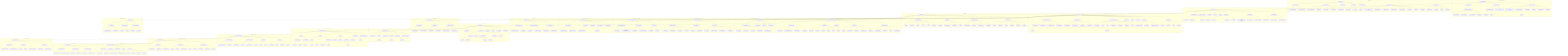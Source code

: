 graph TD
    subgraph "REST API Core Concepts"
        REST["REST Architecture"] --> PRINCIPLES["REST Principles"]
        PRINCIPLES --> STATELESS["Statelessness"]
        PRINCIPLES --> UNIFORM["Uniform Interface"]
        PRINCIPLES --> CACHEABLE["Cacheability"]
        PRINCIPLES --> LAYERED["Layered System"]
        PRINCIPLES --> CLIENT_SERVER["Client-Server Separation"]
        PRINCIPLES --> CODE_ON_DEMAND["Code on Demand (Optional)"]
        
        REST --> RESOURCES["Resource-Based"]
        RESOURCES --> URI["Resource Identification via URIs"]
        RESOURCES --> REPRESENTATIONS["Resource Representations"]
        REPRESENTATIONS --> JSON["JSON"]
        REPRESENTATIONS --> XML["XML"]
        REPRESENTATIONS --> OTHERS["Other Formats"]
        
        REST --> RESTFUL["RESTful vs REST"]
        RESTFUL --> RICHARDSON["Richardson Maturity Model"]
        RICHARDSON --> LEVEL0["Level 0: POX"]
        RICHARDSON --> LEVEL1["Level 1: Resources"]
        RICHARDSON --> LEVEL2["Level 2: HTTP Verbs"]
        RICHARDSON --> LEVEL3["Level 3: HATEOAS"]
    end
    
    subgraph "HTTP Protocol"
        HTTP["HTTP Methods"] --> GET["GET: Read"]
        HTTP --> POST["POST: Create"]
        HTTP --> PUT["PUT: Update/Replace"]
        HTTP --> PATCH["PATCH: Partial Update"]
        HTTP --> DELETE["DELETE: Remove"]
        HTTP --> HEAD["HEAD: Headers Only"]
        HTTP --> OPTIONS["OPTIONS: Available Methods"]
        
        STATUS["Status Codes"] --> STATUS_1XX["1xx: Informational"]
        STATUS --> STATUS_2XX["2xx: Success"]
        STATUS_2XX --> STATUS_200["200: OK"]
        STATUS_2XX --> STATUS_201["201: Created"]
        STATUS_2XX --> STATUS_204["204: No Content"]
        STATUS --> STATUS_3XX["3xx: Redirection"]
        STATUS --> STATUS_4XX["4xx: Client Error"]
        STATUS_4XX --> STATUS_400["400: Bad Request"]
        STATUS_4XX --> STATUS_401["401: Unauthorized"]
        STATUS_4XX --> STATUS_403["403: Forbidden"]
        STATUS_4XX --> STATUS_404["404: Not Found"]
        STATUS_4XX --> STATUS_429["429: Too Many Requests"]
        STATUS --> STATUS_5XX["5xx: Server Error"]
        STATUS_5XX --> STATUS_500["500: Internal Server Error"]
        STATUS_5XX --> STATUS_503["503: Service Unavailable"]
        
        HEADERS["HTTP Headers"] --> CONTENT_TYPE["Content-Type"]
        HEADERS --> ACCEPT["Accept"]
        HEADERS --> AUTH_HEADER["Authorization"]
        HEADERS --> CACHE_CONTROL["Cache-Control"]
        HEADERS --> CORS_HEADERS["CORS Headers"]
    end
    
    subgraph "API Design"
        DESIGN["API Design"] --> NAMING["Resource Naming"]
        NAMING --> USE_NOUNS["Use Nouns, Not Verbs"]
        NAMING --> USE_PLURAL["Use Plural Resources"]
        NAMING --> NESTED_RESOURCES["Nested Resources"]
        
        DESIGN --> VERSIONING["API Versioning"]
        VERSIONING --> URI_VERSIONING["URI Path Versioning"]
        VERSIONING --> HEADER_VERSIONING["Header Versioning"]
        VERSIONING --> PARAM_VERSIONING["Query Parameter Versioning"]
        
        DESIGN --> PAGINATION["Pagination"]
        PAGINATION --> PAGE_OFFSET["Page/Offset"]
        PAGINATION --> CURSOR["Cursor-based"]
        PAGINATION --> LIMIT_SKIP["Limit/Skip"]
        
        DESIGN --> FILTERING["Filtering"]
        DESIGN --> SORTING["Sorting"]
        DESIGN --> HATEOAS["HATEOAS"]
        DESIGN --> IDEMPOTENCY["Idempotent Operations"]
        
        DESIGN --> RESPONSE_FORMAT["Response Format"]
        RESPONSE_FORMAT --> STATUS_FIELD["Status Field"]
        RESPONSE_FORMAT --> DATA_FIELD["Data Field"]
        RESPONSE_FORMAT --> MESSAGE_FIELD["Message Field"]
        RESPONSE_FORMAT --> ERROR_FIELD["Error Field"]
    end
    
    subgraph "Security"
        SECURITY["Security"] --> AUTH["Authentication"]
        AUTH --> BASIC["Basic Auth"]
        AUTH --> JWT["JWT"]
        AUTH --> OAUTH["OAuth 2.0"]
        AUTH --> API_KEY["API Keys"]
        
        SECURITY --> AUTHZ["Authorization"]
        AUTHZ --> RBAC["Role-Based Access Control"]
        AUTHZ --> SCOPES["OAuth Scopes"]
        AUTHZ --> ABAC["Attribute-Based Access"]
        
        SECURITY --> RATE_LIMIT["Rate Limiting"]
        SECURITY --> CORS["CORS"]
        SECURITY --> HTTPS["HTTPS/TLS"]
        
        SECURITY --> VULNERABILITIES["Common Vulnerabilities"]
        VULNERABILITIES --> IDOR["IDOR"]
        VULNERABILITIES --> JWT_ATTACKS["JWT Attacks"]
        VULNERABILITIES --> SQLI["SQL Injection"]
        VULNERABILITIES --> NOSQLI["NoSQL Injection"]
        VULNERABILITIES --> XXE["XXE"]
        VULNERABILITIES --> SSRF["SSRF"]
        VULNERABILITIES --> MASS_ASSIGNMENT["Mass Assignment"]
        
        SECURITY --> DEFENSIVE["Defensive Measures"]
        DEFENSIVE --> INPUT_VALIDATION["Input Validation"]
        DEFENSIVE --> OUTPUT_ENCODING["Output Encoding"]
        DEFENSIVE --> SEC_HEADERS["Security Headers"]
        DEFENSIVE --> JWT_BEST["JWT Best Practices"]
        
        SECURITY --> ADV_AUTH["Advanced Authentication"]
        ADV_AUTH --> WEBAUTHN["WebAuthn & FIDO2"]
        ADV_AUTH --> STEP_UP["Step-Up Authentication"]
        ADV_AUTH --> OAUTH21["OAuth 2.1 Updates"]
        ADV_AUTH --> JWT_ALT["JWT Alternatives"]
        JWT_ALT --> PASETO["PASETO"]
        JWT_ALT --> BRANCA["Branca"]
    end
    
    subgraph "Implementation"
        IMPL["Implementation"] --> FRAMEWORKS["Frameworks"]
        FRAMEWORKS --> EXPRESS["Express.js"]
        FRAMEWORKS --> SPRING["Spring Boot"]
        FRAMEWORKS --> DJANGO["Django REST"]
        FRAMEWORKS --> RAILS["Rails"]
        FRAMEWORKS --> ASPNET["ASP.NET Core"]
        FRAMEWORKS --> FASTAPI["FastAPI"]
        
        IMPL --> DATABASE["Database Integration"]
        DATABASE --> SQL["SQL Databases"]
        DATABASE --> NOSQL["NoSQL Databases"]
        DATABASE --> ORM["ORM/ODM"]
        DATABASE --> CONNECTION_POOL["Connection Pooling"]
        
        IMPL --> MIDDLEWARE["Middleware"]
        MIDDLEWARE --> LOGGING["Logging"]
        MIDDLEWARE --> ERROR_HANDLING["Error Handling"]
        MIDDLEWARE --> VALIDATION["Request Validation"]
        MIDDLEWARE --> COMPRESSION["Compression"]
        
        IMPL --> PROJECT_STRUCTURE["Project Structure"]
        PROJECT_STRUCTURE --> CONTROLLERS["Controllers"]
        PROJECT_STRUCTURE --> ROUTES["Routes"]
        PROJECT_STRUCTURE --> SERVICES["Services"]
        PROJECT_STRUCTURE --> MODELS["Models"]
        PROJECT_STRUCTURE --> CONFIG["Configuration"]
        PROJECT_STRUCTURE --> UTILS["Utilities"]
    end
    
    subgraph "Documentation & Testing"
        DOC_TEST["Documentation & Testing"] --> DOCS["API Documentation"]
        DOCS --> SWAGGER["OpenAPI/Swagger"]
        DOCS --> RAML["RAML"]
        DOCS --> API_BLUEPRINT["API Blueprint"]
        DOCS --> POSTMAN_COLLECTIONS["Postman Collections"]
        
        DOC_TEST --> TESTING["API Testing"]
        TESTING --> UNIT["Unit Testing"]
        TESTING --> INTEGRATION["Integration Testing"]
        TESTING --> LOAD["Load Testing"]
        TESTING --> SECURITY_TESTING["Security Testing"]
        TESTING --> FUZZ_TESTING["Fuzzing"]
        
        DOC_TEST --> MOCKING["API Mocking"]
        DOC_TEST --> TEST_TOOLS["Testing Tools"]
        TEST_TOOLS --> POSTMAN["Postman"]
        TEST_TOOLS --> JEST["Jest"]
        TEST_TOOLS --> MOCHA["Mocha"]
        TEST_TOOLS --> SUPERTEST["Supertest"]
        TEST_TOOLS --> BURP["Burp Suite"]
        TEST_TOOLS --> ZAP["OWASP ZAP"]
        
        DOC_TEST --> CHAOS_ENGINEERING["Chaos Engineering"]
        CHAOS_ENGINEERING --> FAILURE_INJECTION["Failure Injection"]
        CHAOS_ENGINEERING --> LATENCY_SIM["Latency Simulation"]
        CHAOS_ENGINEERING --> DEP_FAILURE["Dependency Failure Testing"]
        CHAOS_ENGINEERING --> CHAOS_MONKEY["Chaos Monkey"]
    end
    
    subgraph "API Lifecycle"
        LIFECYCLE["API Lifecycle"] --> DESIGN_PHASE["Design Phase"]
        LIFECYCLE --> DEVELOPMENT["Development"]
        LIFECYCLE --> TESTING_PHASE["Testing"]
        LIFECYCLE --> DEPLOYMENT["Deployment"]
        LIFECYCLE --> MONITORING["Monitoring"]
        LIFECYCLE --> DEPRECATION["Deprecation"]
        
        MONITORING --> ANALYTICS["Analytics"]
        MONITORING --> HEALTH["Health Checks"]
        MONITORING --> METRICS["Performance Metrics"]
        MONITORING --> ALERTS["Alerts"]
        MONITORING --> LOGGING_TOOLS["Logging Tools"]
        LOGGING_TOOLS --> WINSTON["Winston"]
        LOGGING_TOOLS --> MORGAN["Morgan"]
        LOGGING_TOOLS --> ELK["ELK Stack"]
        LOGGING_TOOLS --> SENTRY["Sentry"]
    end
    
    subgraph "Client Interaction"
        CLIENT["Client Interaction"] --> REQ_RES["Request/Response Cycle"]
        CLIENT --> SDK["Client SDKs"]
        CLIENT --> TOOLS["API Tools"]
        TOOLS --> POSTMAN_TOOL["Postman"]
        TOOLS --> CURL["cURL"]
        TOOLS --> INSOMNIA["Insomnia"]
        
        CLIENT --> ERROR_HANDLING_CLIENT["Error Handling"]
        CLIENT --> RETRY["Retry Logic"]
        CLIENT --> CIRCUIT_BREAKER["Circuit Breaker"]
    end
    
    subgraph "DevOps & Deployment"
        DEVOPS["DevOps & Deployment"] --> ENV_VARS["Environment Variables"]
        DEVOPS --> CONTAINERIZATION["Containerization"]
        CONTAINERIZATION --> DOCKER["Docker"]
        CONTAINERIZATION --> K8S["Kubernetes"]
        
        DEVOPS --> CI_CD["CI/CD"]
        CI_CD --> GITHUB_ACTIONS["GitHub Actions"]
        CI_CD --> JENKINS["Jenkins"]
        CI_CD --> GITLAB_CI["GitLab CI"]
        
        DEVOPS --> HOSTING["Hosting"]
        HOSTING --> CLOUD["Cloud Providers"]
        CLOUD --> AWS["AWS"]
        CLOUD --> AZURE["Azure"]
        CLOUD --> GCP["Google Cloud"]
        HOSTING --> PAAS["PaaS"]
        PAAS --> HEROKU["Heroku"]
        PAAS --> VERCEL["Vercel"]
        PAAS --> RENDER["Render"]
        
        DEVOPS --> SCALING["Scaling"]
        SCALING --> HORIZONTAL["Horizontal Scaling"]
        SCALING --> LOAD_BALANCING["Load Balancing"]
        LOAD_BALANCING --> NGINX_LB["NGINX"]
        LOAD_BALANCING --> HAPROXY["HAProxy"]
    end
    
    subgraph "Performance Optimization"
        PERF["Performance Optimization"] --> CACHING["Caching"]
        CACHING --> REDIS["Redis"]
        CACHING --> MEMCACHED["Memcached"]
        CACHING --> CDN["CDN"]
        CACHING --> ETAG["ETag Headers"]
        
        PERF --> COMPRESSION_PERF["Compression"]
        COMPRESSION_PERF --> GZIP["GZIP"]
        COMPRESSION_PERF --> BROTLI["Brotli"]
        
        PERF --> DB_OPTIMIZATION["Database Optimization"]
        DB_OPTIMIZATION --> INDEXING["Indexing"]
        DB_OPTIMIZATION --> QUERY_OPT["Query Optimization"]
        DB_OPTIMIZATION --> SHARDING["Sharding"]
        
        PERF --> ASYNC["Asynchronous Processing"]
        ASYNC --> MESSAGE_QUEUE["Message Queues"]
        ASYNC --> WEBHOOKS["Webhooks"]
        ASYNC --> EVENT_DRIVEN["Event-Driven Architecture"]
    end
    
    subgraph "API Gateway & Microservices"
        GATEWAY["API Gateway"] --> GATEWAY_FEATURES["Gateway Features"]
        GATEWAY_FEATURES --> ROUTING["Routing"]
        GATEWAY_FEATURES --> AUTH_GATEWAY["Authentication"]
        GATEWAY_FEATURES --> RATE_LIMIT_GATEWAY["Rate Limiting"]
        GATEWAY_FEATURES --> LOGGING_GATEWAY["Logging"]
        
        GATEWAY --> GATEWAY_TOOLS["Gateway Tools"]
        GATEWAY_TOOLS --> KONG["Kong"]
        GATEWAY_TOOLS --> AWS_GATEWAY["AWS API Gateway"]
        GATEWAY_TOOLS --> NGINX_GATEWAY["NGINX"]
        GATEWAY_TOOLS --> APIGEE["Apigee"]
        
        GATEWAY --> MICROSERVICES["Microservices"]
        MICROSERVICES --> SERVICE_DISCOVERY["Service Discovery"]
        MICROSERVICES --> SERVICE_MESH["Service Mesh"]
        MICROSERVICES --> CIRCUIT_BREAKING["Circuit Breaking"]
    end
    
    subgraph "Advanced API Types"
        ADV_API["Advanced API Types"] --> GRAPHQL["GraphQL"]
        GRAPHQL --> GRAPHQL_SCHEMA["Schema"]
        GRAPHQL --> GRAPHQL_RESOLVERS["Resolvers"]
        GRAPHQL --> GRAPHQL_QUERIES["Queries"]
        GRAPHQL --> GRAPHQL_MUTATIONS["Mutations"]
        GRAPHQL --> GRAPHQL_BATCHING["Batching Attacks"]
        
        ADV_API --> GRPC["gRPC"]
        ADV_API --> WEBSOCKET["WebSocket APIs"]
        ADV_API --> WEBHOOK_API["Webhook APIs"]
        
        ADV_API --> REALTIME_APIS["Real-Time APIs"]
        REALTIME_APIS --> SSE["Server-Sent Events"]
        REALTIME_APIS --> WEBRTC["WebRTC APIs"]
        REALTIME_APIS --> MQTT["MQTT for IoT"]
    end
    
    subgraph "Business Logic & Use Cases"
        BIZ_LOGIC["Business Logic"] --> VALIDATION_BIZ["Validation Rules"]
        BIZ_LOGIC --> WORKFLOWS["Workflows"]
        BIZ_LOGIC --> STATE_MACHINES["State Machines"]
        
        BIZ_LOGIC --> REAL_PROJECTS["Real-World Projects"]
        REAL_PROJECTS --> AUTH_SYSTEM["Authentication System"]
        REAL_PROJECTS --> ECOMMERCE["E-commerce API"]
        REAL_PROJECTS --> BLOG["Blog Platform"]
        REAL_PROJECTS --> BOOKING["Booking System"]
        REAL_PROJECTS --> FILE_UPLOAD["File Upload API"]
    end
    
    subgraph "Error Handling & Resilience"
        ERROR_RES["Error Handling"] --> ERROR_TYPES["Error Types"]
        ERROR_TYPES --> VALIDATION_ERR["Validation Errors"]
        ERROR_TYPES --> AUTH_ERR["Authentication Errors"]
        ERROR_TYPES --> BIZ_ERR["Business Logic Errors"]
        ERROR_TYPES --> SERVER_ERR["Server Errors"]
        
        ERROR_RES --> ERROR_RESPONSES["Error Responses"]
        ERROR_RESPONSES --> ERROR_STRUCTURE["Structured Errors"]
        ERROR_RESPONSES --> ERROR_CODES["Error Codes"]
        
        ERROR_RES --> RESILIENCE["Resilience Patterns"]
        RESILIENCE --> RETRY_PATTERN["Retry Pattern"]
        RESILIENCE --> CIRCUIT_BREAKER_PATTERN["Circuit Breaker"]
        RESILIENCE --> BULKHEAD["Bulkhead Pattern"]
        RESILIENCE --> TIMEOUT["Timeout Pattern"]
    end
    
    subgraph "API Abuse & Anti-Automation"
        ABUSE["API Abuse Prevention"] --> BOT_PROTECTION["Bot Protection"]
        BOT_PROTECTION --> CAPTCHA["CAPTCHA"]
        BOT_PROTECTION --> FINGERPRINTING["Fingerprinting"]
        
        ABUSE --> BEHAVIORAL["Behavioral Analysis"]
        BEHAVIORAL --> RATE_BEHAVIOR["Rate Limiting by Behavior"]
        BEHAVIORAL --> ANOMALY["Anomaly Detection"]
        
        ABUSE --> CRED_STUFFING["Credential Stuffing Defense"]
        CRED_STUFFING --> BREACHED_PW["Breached Password Detection"]
        CRED_STUFFING --> ACCOUNT_LOCKOUT["Account Lockout"]
    end
    
    subgraph "API Privacy & Compliance"
        PRIVACY["API Privacy"] --> GDPR["GDPR Compliance"]
        PRIVACY --> CCPA["CCPA Compliance"]
        PRIVACY --> RIGHT_ERASURE["Right to Erasure"]
        
        PRIVACY --> PII["PII Protection"]
        PII --> DATA_MASKING["Data Masking"]
        PII --> LOG_SCRUBBING["Automated Log Scrubbing"]
        
        PRIVACY --> DATA_RESIDENCY["Data Residency"]
        DATA_RESIDENCY --> GEO_RESTRICTIONS["Geo-Based Restrictions"]
        DATA_RESIDENCY --> MULTI_REGION["Multi-Region Deployment"]
    end
    
    subgraph "API Monetization"
        MONETIZE["API Monetization"] --> USAGE_BILLING["Usage-Based Billing"]
        USAGE_BILLING --> STRIPE["Stripe Integration"]
        USAGE_BILLING --> METERING["API Metering"]
        
        MONETIZE --> QUOTA["Quota Management"]
        QUOTA --> FREE_TIER["Free Tier"]
        QUOTA --> PAID_TIER["Paid Tiers"]
        
        MONETIZE --> REVENUE_ANALYTICS["Revenue Analytics"]
        REVENUE_ANALYTICS --> ENDPOINT_USAGE["Endpoint Usage Tracking"]
        REVENUE_ANALYTICS --> CUSTOMER_METRICS["Customer Metrics"]
    end
    
    subgraph "AI/ML in APIs"
        AI_ML["AI/ML in APIs"] --> AI_SECURITY["AI-Powered Security"]
        AI_SECURITY --> ANOMALY_DETECTION["Anomaly Detection"]
        AI_SECURITY --> THREAT_INTEL["Threat Intelligence"]
        
        AI_ML --> AUTO_DOC["Automated Documentation"]
        AUTO_DOC --> AI_SWAGGER["AI Swagger Generation"]
        AUTO_DOC --> CODE_ANALYSIS["Code Analysis"]
        
        AI_ML --> NL_API["Natural Language APIs"]
        NL_API --> GPT["GPT Integration"]
        NL_API --> NL_QUERY["Natural Language Queries"]
    end
    
    subgraph "Edge Computing APIs"
        EDGE["Edge Computing"] --> EDGE_WORKERS["Edge Workers"]
        EDGE_WORKERS --> CLOUDFLARE["Cloudflare Workers"]
        EDGE_WORKERS --> LAMBDA_EDGE["Lambda@Edge"]
        
        EDGE --> EDGE_CACHING["Edge Caching"]
        EDGE_CACHING --> CDN_API["CDN-Based API Caching"]
        EDGE_CACHING --> FASTLY["Fastly"]
        EDGE_CACHING --> AKAMAI["Akamai"]
        
        EDGE --> EDGE_AUTH["Edge Authentication"]
        EDGE_AUTH --> JWT_EDGE["JWT Validation at Edge"]
        EDGE_AUTH --> TOKEN_TRANSFORM["Token Transformation"]
    end
    
    subgraph "Post-Exploitation"
        POST_EXPLOIT["Post-Exploitation"] --> PERSISTENCE["Persistence Techniques"]
        PERSISTENCE --> BACKDOOR_KEYS["Backdoor API Keys"]
        PERSISTENCE --> HIDDEN_ADMIN["Hidden Admin Accounts"]
        
        POST_EXPLOIT --> DATA_EXFIL["Data Exfiltration"]
        DATA_EXFIL --> DNS_EXFIL["DNS Exfiltration"]
        DATA_EXFIL --> STEGANOGRAPHY["Steganography"]
        
        POST_EXPLOIT --> LATERAL["Lateral Movement"]
        LATERAL --> INTERNAL_API["Internal API Discovery"]
        LATERAL --> PRIVILEGE_ESC["Privilege Escalation"]
    end
    
    subgraph "Legal & Ethical Hacking"
        LEGAL["Legal & Ethical"] --> BUG_BOUNTY["Bug Bounty Programs"]
        BUG_BOUNTY --> HACKERONE["HackerOne"]
        BUG_BOUNTY --> BUGCROWD["Bugcrowd"]
        
        LEGAL --> COMPLIANCE["Security Compliance"]
        COMPLIANCE --> SOC2["SOC2"]
        COMPLIANCE --> ISO27001["ISO 27001"]
        
        LEGAL --> ETHICAL["Ethical Hacking"]
        ETHICAL --> PENTEST["Pentesting APIs"]
        ETHICAL --> RESPONSIBLE["Responsible Disclosure"]
    end
    
    REST --> HTTP
    HTTP --> DESIGN
    DESIGN --> SECURITY
    DESIGN --> IMPL
    IMPL --> DOC_TEST
    DOC_TEST --> LIFECYCLE
    LIFECYCLE --> CLIENT
    LIFECYCLE --> DEVOPS
    DEVOPS --> PERF
    PERF --> GATEWAY
    GATEWAY --> ADV_API
    IMPL --> BIZ_LOGIC
    IMPL --> ERROR_RES
    SECURITY --> ABUSE
    SECURITY --> PRIVACY
    GATEWAY --> MONETIZE
    SECURITY --> AI_ML
    PERF --> EDGE
    SECURITY --> POST_EXPLOIT
    SECURITY --> LEGAL
